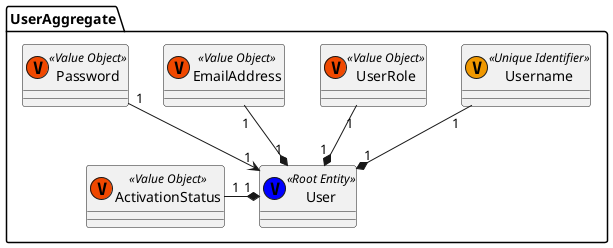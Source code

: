 @startuml

Package UserAggregate {
    Entity User <<(V,#0000FF) Root Entity>>{}

    Class ActivationStatus  <<(V,#f04800) Value Object>> {}
    Class Username <<(V,#f09800) Unique Identifier>> {}
    Enum UserRole <<(V,#f04800) Value Object>> {}
    Class EmailAddress <<(V,#f04800) Value Object>> {}
    Class Password <<(V,#f04800) Value Object>> {}

     ActivationStatus "1" -* "1" User

    Username "1" --* "1" User
    UserRole "1" --* "1" User
    EmailAddress "1" --* "1" User
    Password "1" --> "1" User
}


@enduml
